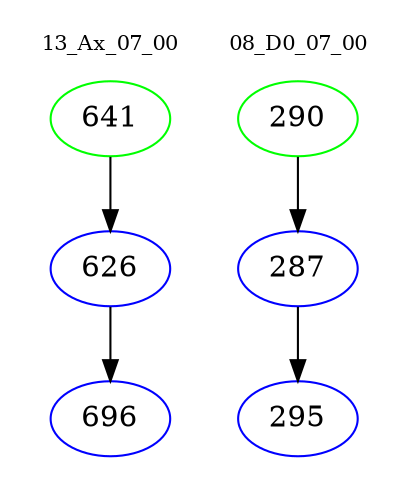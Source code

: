 digraph{
subgraph cluster_0 {
color = white
label = "13_Ax_07_00";
fontsize=10;
T0_641 [label="641", color="green"]
T0_641 -> T0_626 [color="black"]
T0_626 [label="626", color="blue"]
T0_626 -> T0_696 [color="black"]
T0_696 [label="696", color="blue"]
}
subgraph cluster_1 {
color = white
label = "08_D0_07_00";
fontsize=10;
T1_290 [label="290", color="green"]
T1_290 -> T1_287 [color="black"]
T1_287 [label="287", color="blue"]
T1_287 -> T1_295 [color="black"]
T1_295 [label="295", color="blue"]
}
}
